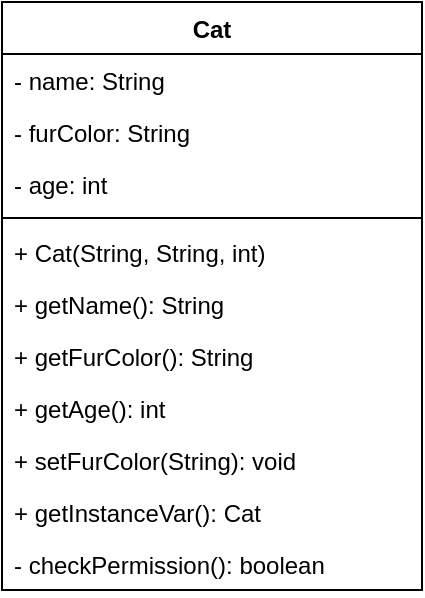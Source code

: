 <mxfile>
    <diagram id="6tFa__zyPE7ePBehYk-o" name="Cat">
        <mxGraphModel dx="817" dy="344" grid="1" gridSize="10" guides="1" tooltips="1" connect="1" arrows="1" fold="1" page="1" pageScale="1" pageWidth="827" pageHeight="1169" math="0" shadow="0">
            <root>
                <mxCell id="0"/>
                <mxCell id="1" parent="0"/>
                <mxCell id="6" value="Cat" style="swimlane;fontStyle=1;align=center;verticalAlign=top;childLayout=stackLayout;horizontal=1;startSize=26;horizontalStack=0;resizeParent=1;resizeParentMax=0;resizeLast=0;collapsible=1;marginBottom=0;" parent="1" vertex="1">
                    <mxGeometry x="470" y="200" width="210" height="294" as="geometry">
                        <mxRectangle x="360" y="200" width="60" height="30" as="alternateBounds"/>
                    </mxGeometry>
                </mxCell>
                <mxCell id="14" value="- name: String" style="text;strokeColor=none;fillColor=none;align=left;verticalAlign=top;spacingLeft=4;spacingRight=4;overflow=hidden;rotatable=0;points=[[0,0.5],[1,0.5]];portConstraint=eastwest;" parent="6" vertex="1">
                    <mxGeometry y="26" width="210" height="26" as="geometry"/>
                </mxCell>
                <mxCell id="15" value="- furColor: String" style="text;strokeColor=none;fillColor=none;align=left;verticalAlign=top;spacingLeft=4;spacingRight=4;overflow=hidden;rotatable=0;points=[[0,0.5],[1,0.5]];portConstraint=eastwest;" parent="6" vertex="1">
                    <mxGeometry y="52" width="210" height="26" as="geometry"/>
                </mxCell>
                <mxCell id="7" value="- age: int" style="text;strokeColor=none;fillColor=none;align=left;verticalAlign=top;spacingLeft=4;spacingRight=4;overflow=hidden;rotatable=0;points=[[0,0.5],[1,0.5]];portConstraint=eastwest;" parent="6" vertex="1">
                    <mxGeometry y="78" width="210" height="26" as="geometry"/>
                </mxCell>
                <mxCell id="8" value="" style="line;strokeWidth=1;fillColor=none;align=left;verticalAlign=middle;spacingTop=-1;spacingLeft=3;spacingRight=3;rotatable=0;labelPosition=right;points=[];portConstraint=eastwest;strokeColor=inherit;" parent="6" vertex="1">
                    <mxGeometry y="104" width="210" height="8" as="geometry"/>
                </mxCell>
                <mxCell id="9" value="+ Cat(String, String, int)" style="text;strokeColor=none;fillColor=none;align=left;verticalAlign=top;spacingLeft=4;spacingRight=4;overflow=hidden;rotatable=0;points=[[0,0.5],[1,0.5]];portConstraint=eastwest;" parent="6" vertex="1">
                    <mxGeometry y="112" width="210" height="26" as="geometry"/>
                </mxCell>
                <mxCell id="22" value="+ getName(): String" style="text;strokeColor=none;fillColor=none;align=left;verticalAlign=top;spacingLeft=4;spacingRight=4;overflow=hidden;rotatable=0;points=[[0,0.5],[1,0.5]];portConstraint=eastwest;" parent="6" vertex="1">
                    <mxGeometry y="138" width="210" height="26" as="geometry"/>
                </mxCell>
                <mxCell id="16" value="+ getFurColor(): String" style="text;strokeColor=none;fillColor=none;align=left;verticalAlign=top;spacingLeft=4;spacingRight=4;overflow=hidden;rotatable=0;points=[[0,0.5],[1,0.5]];portConstraint=eastwest;" parent="6" vertex="1">
                    <mxGeometry y="164" width="210" height="26" as="geometry"/>
                </mxCell>
                <mxCell id="17" value="+ getAge(): int" style="text;strokeColor=none;fillColor=none;align=left;verticalAlign=top;spacingLeft=4;spacingRight=4;overflow=hidden;rotatable=0;points=[[0,0.5],[1,0.5]];portConstraint=eastwest;" parent="6" vertex="1">
                    <mxGeometry y="190" width="210" height="26" as="geometry"/>
                </mxCell>
                <mxCell id="23" value="+ setFurColor(String): void" style="text;strokeColor=none;fillColor=none;align=left;verticalAlign=top;spacingLeft=4;spacingRight=4;overflow=hidden;rotatable=0;points=[[0,0.5],[1,0.5]];portConstraint=eastwest;" parent="6" vertex="1">
                    <mxGeometry y="216" width="210" height="26" as="geometry"/>
                </mxCell>
                <mxCell id="18" value="+ getInstanceVar(): Cat" style="text;strokeColor=none;fillColor=none;align=left;verticalAlign=top;spacingLeft=4;spacingRight=4;overflow=hidden;rotatable=0;points=[[0,0.5],[1,0.5]];portConstraint=eastwest;" parent="6" vertex="1">
                    <mxGeometry y="242" width="210" height="26" as="geometry"/>
                </mxCell>
                <mxCell id="19" value="- checkPermission(): boolean" style="text;strokeColor=none;fillColor=none;align=left;verticalAlign=top;spacingLeft=4;spacingRight=4;overflow=hidden;rotatable=0;points=[[0,0.5],[1,0.5]];portConstraint=eastwest;" parent="6" vertex="1">
                    <mxGeometry y="268" width="210" height="26" as="geometry"/>
                </mxCell>
            </root>
        </mxGraphModel>
    </diagram>
    <diagram name="App-Cat" id="iC5_EmRUf15zSPPoEg9-">
        <mxGraphModel dx="817" dy="344" grid="1" gridSize="10" guides="1" tooltips="1" connect="1" arrows="1" fold="1" page="1" pageScale="1" pageWidth="827" pageHeight="1169" math="0" shadow="0">
            <root>
                <mxCell id="4dRhDFC7-jKLzVfc1Exp-0"/>
                <mxCell id="4dRhDFC7-jKLzVfc1Exp-1" parent="4dRhDFC7-jKLzVfc1Exp-0"/>
                <mxCell id="4dRhDFC7-jKLzVfc1Exp-2" value="Cat" style="swimlane;fontStyle=1;align=center;verticalAlign=top;childLayout=stackLayout;horizontal=1;startSize=26;horizontalStack=0;resizeParent=1;resizeParentMax=0;resizeLast=0;collapsible=1;marginBottom=0;" parent="4dRhDFC7-jKLzVfc1Exp-1" vertex="1">
                    <mxGeometry x="309" y="200" width="210" height="294" as="geometry">
                        <mxRectangle x="360" y="200" width="60" height="30" as="alternateBounds"/>
                    </mxGeometry>
                </mxCell>
                <mxCell id="4dRhDFC7-jKLzVfc1Exp-3" value="- name: String" style="text;strokeColor=none;fillColor=none;align=left;verticalAlign=top;spacingLeft=4;spacingRight=4;overflow=hidden;rotatable=0;points=[[0,0.5],[1,0.5]];portConstraint=eastwest;" parent="4dRhDFC7-jKLzVfc1Exp-2" vertex="1">
                    <mxGeometry y="26" width="210" height="26" as="geometry"/>
                </mxCell>
                <mxCell id="4dRhDFC7-jKLzVfc1Exp-4" value="- furColor: String" style="text;strokeColor=none;fillColor=none;align=left;verticalAlign=top;spacingLeft=4;spacingRight=4;overflow=hidden;rotatable=0;points=[[0,0.5],[1,0.5]];portConstraint=eastwest;" parent="4dRhDFC7-jKLzVfc1Exp-2" vertex="1">
                    <mxGeometry y="52" width="210" height="26" as="geometry"/>
                </mxCell>
                <mxCell id="4dRhDFC7-jKLzVfc1Exp-5" value="- age: int" style="text;strokeColor=none;fillColor=none;align=left;verticalAlign=top;spacingLeft=4;spacingRight=4;overflow=hidden;rotatable=0;points=[[0,0.5],[1,0.5]];portConstraint=eastwest;" parent="4dRhDFC7-jKLzVfc1Exp-2" vertex="1">
                    <mxGeometry y="78" width="210" height="26" as="geometry"/>
                </mxCell>
                <mxCell id="4dRhDFC7-jKLzVfc1Exp-6" value="" style="line;strokeWidth=1;fillColor=none;align=left;verticalAlign=middle;spacingTop=-1;spacingLeft=3;spacingRight=3;rotatable=0;labelPosition=right;points=[];portConstraint=eastwest;strokeColor=inherit;" parent="4dRhDFC7-jKLzVfc1Exp-2" vertex="1">
                    <mxGeometry y="104" width="210" height="8" as="geometry"/>
                </mxCell>
                <mxCell id="4dRhDFC7-jKLzVfc1Exp-7" value="+ Cat(String, String, int)" style="text;strokeColor=none;fillColor=none;align=left;verticalAlign=top;spacingLeft=4;spacingRight=4;overflow=hidden;rotatable=0;points=[[0,0.5],[1,0.5]];portConstraint=eastwest;" parent="4dRhDFC7-jKLzVfc1Exp-2" vertex="1">
                    <mxGeometry y="112" width="210" height="26" as="geometry"/>
                </mxCell>
                <mxCell id="4dRhDFC7-jKLzVfc1Exp-8" value="+ getName(): String" style="text;strokeColor=none;fillColor=none;align=left;verticalAlign=top;spacingLeft=4;spacingRight=4;overflow=hidden;rotatable=0;points=[[0,0.5],[1,0.5]];portConstraint=eastwest;" parent="4dRhDFC7-jKLzVfc1Exp-2" vertex="1">
                    <mxGeometry y="138" width="210" height="26" as="geometry"/>
                </mxCell>
                <mxCell id="4dRhDFC7-jKLzVfc1Exp-9" value="+ getFurColor(): String" style="text;strokeColor=none;fillColor=none;align=left;verticalAlign=top;spacingLeft=4;spacingRight=4;overflow=hidden;rotatable=0;points=[[0,0.5],[1,0.5]];portConstraint=eastwest;" parent="4dRhDFC7-jKLzVfc1Exp-2" vertex="1">
                    <mxGeometry y="164" width="210" height="26" as="geometry"/>
                </mxCell>
                <mxCell id="4dRhDFC7-jKLzVfc1Exp-10" value="+ getAge(): int" style="text;strokeColor=none;fillColor=none;align=left;verticalAlign=top;spacingLeft=4;spacingRight=4;overflow=hidden;rotatable=0;points=[[0,0.5],[1,0.5]];portConstraint=eastwest;" parent="4dRhDFC7-jKLzVfc1Exp-2" vertex="1">
                    <mxGeometry y="190" width="210" height="26" as="geometry"/>
                </mxCell>
                <mxCell id="4dRhDFC7-jKLzVfc1Exp-11" value="+ setFurColor(String): void" style="text;strokeColor=none;fillColor=none;align=left;verticalAlign=top;spacingLeft=4;spacingRight=4;overflow=hidden;rotatable=0;points=[[0,0.5],[1,0.5]];portConstraint=eastwest;" parent="4dRhDFC7-jKLzVfc1Exp-2" vertex="1">
                    <mxGeometry y="216" width="210" height="26" as="geometry"/>
                </mxCell>
                <mxCell id="4dRhDFC7-jKLzVfc1Exp-12" value="+ getInstanceVar(): Cat" style="text;strokeColor=none;fillColor=none;align=left;verticalAlign=top;spacingLeft=4;spacingRight=4;overflow=hidden;rotatable=0;points=[[0,0.5],[1,0.5]];portConstraint=eastwest;" parent="4dRhDFC7-jKLzVfc1Exp-2" vertex="1">
                    <mxGeometry y="242" width="210" height="26" as="geometry"/>
                </mxCell>
                <mxCell id="4dRhDFC7-jKLzVfc1Exp-13" value="- checkPermission(): boolean" style="text;strokeColor=none;fillColor=none;align=left;verticalAlign=top;spacingLeft=4;spacingRight=4;overflow=hidden;rotatable=0;points=[[0,0.5],[1,0.5]];portConstraint=eastwest;" parent="4dRhDFC7-jKLzVfc1Exp-2" vertex="1">
                    <mxGeometry y="268" width="210" height="26" as="geometry"/>
                </mxCell>
                <mxCell id="ZviAm3kMGcbIPCw5cGhf-0" value="App" style="swimlane;fontStyle=0;childLayout=stackLayout;horizontal=1;startSize=26;fillColor=none;horizontalStack=0;resizeParent=1;resizeParentMax=0;resizeLast=0;collapsible=1;marginBottom=0;" parent="4dRhDFC7-jKLzVfc1Exp-1" vertex="1">
                    <mxGeometry x="40" y="200" width="160" height="78" as="geometry"/>
                </mxCell>
                <mxCell id="ZviAm3kMGcbIPCw5cGhf-1" value="+ main(String[]): void" style="text;strokeColor=none;fillColor=none;align=left;verticalAlign=top;spacingLeft=4;spacingRight=4;overflow=hidden;rotatable=0;points=[[0,0.5],[1,0.5]];portConstraint=eastwest;fontStyle=4" parent="ZviAm3kMGcbIPCw5cGhf-0" vertex="1">
                    <mxGeometry y="26" width="160" height="26" as="geometry"/>
                </mxCell>
                <mxCell id="ZviAm3kMGcbIPCw5cGhf-2" value="- output(String): void" style="text;strokeColor=none;fillColor=none;align=left;verticalAlign=top;spacingLeft=4;spacingRight=4;overflow=hidden;rotatable=0;points=[[0,0.5],[1,0.5]];portConstraint=eastwest;fontStyle=4" parent="ZviAm3kMGcbIPCw5cGhf-0" vertex="1">
                    <mxGeometry y="52" width="160" height="26" as="geometry"/>
                </mxCell>
                <mxCell id="siZGX0aPyrKwuqf9Mxdv-0" value="" style="endArrow=open;endFill=1;endSize=12;html=1;entryX=0;entryY=0.5;entryDx=0;entryDy=0;" parent="4dRhDFC7-jKLzVfc1Exp-1" target="4dRhDFC7-jKLzVfc1Exp-3" edge="1">
                    <mxGeometry width="160" relative="1" as="geometry">
                        <mxPoint x="200" y="239" as="sourcePoint"/>
                        <mxPoint x="380" y="180" as="targetPoint"/>
                    </mxGeometry>
                </mxCell>
            </root>
        </mxGraphModel>
    </diagram>
</mxfile>